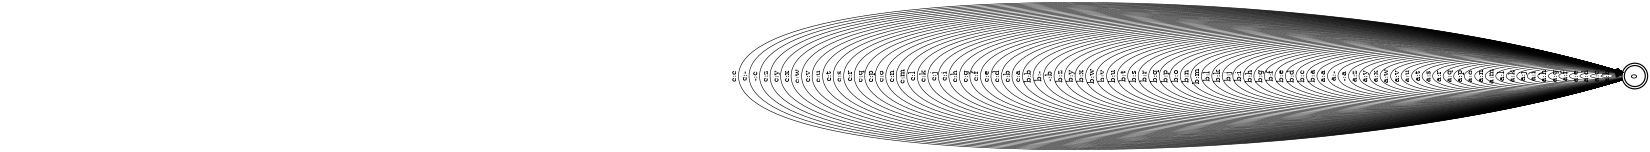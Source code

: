 digraph FST {
rankdir = LR;
size = "8.5,11";
label = "";
center = 1;
orientation = Landscape;
ranksep = "0.4";
nodesep = "0.25";
0 [label = "0", shape = doublecircle, style = bold, fontsize = 14]
	0 -> 0 [label = "a:b", fontsize = 14];
	0 -> 0 [label = "a:c", fontsize = 14];
	0 -> 0 [label = "a:d", fontsize = 14];
	0 -> 0 [label = "a:e", fontsize = 14];
	0 -> 0 [label = "a:f", fontsize = 14];
	0 -> 0 [label = "a:g", fontsize = 14];
	0 -> 0 [label = "a:h", fontsize = 14];
	0 -> 0 [label = "a:i", fontsize = 14];
	0 -> 0 [label = "a:j", fontsize = 14];
	0 -> 0 [label = "a:k", fontsize = 14];
	0 -> 0 [label = "a:l", fontsize = 14];
	0 -> 0 [label = "a:m", fontsize = 14];
	0 -> 0 [label = "a:n", fontsize = 14];
	0 -> 0 [label = "a:o", fontsize = 14];
	0 -> 0 [label = "a:p", fontsize = 14];
	0 -> 0 [label = "a:q", fontsize = 14];
	0 -> 0 [label = "a:r", fontsize = 14];
	0 -> 0 [label = "a:s", fontsize = 14];
	0 -> 0 [label = "a:t", fontsize = 14];
	0 -> 0 [label = "a:u", fontsize = 14];
	0 -> 0 [label = "a:v", fontsize = 14];
	0 -> 0 [label = "a:w", fontsize = 14];
	0 -> 0 [label = "a:x", fontsize = 14];
	0 -> 0 [label = "a:y", fontsize = 14];
	0 -> 0 [label = "a:z", fontsize = 14];
	0 -> 0 [label = "-:a", fontsize = 14];
	0 -> 0 [label = "a:-", fontsize = 14];
	0 -> 0 [label = "a:a", fontsize = 14];
	0 -> 0 [label = "b:a", fontsize = 14];
	0 -> 0 [label = "b:c", fontsize = 14];
	0 -> 0 [label = "b:d", fontsize = 14];
	0 -> 0 [label = "b:e", fontsize = 14];
	0 -> 0 [label = "b:f", fontsize = 14];
	0 -> 0 [label = "b:g", fontsize = 14];
	0 -> 0 [label = "b:h", fontsize = 14];
	0 -> 0 [label = "b:i", fontsize = 14];
	0 -> 0 [label = "b:j", fontsize = 14];
	0 -> 0 [label = "b:k", fontsize = 14];
	0 -> 0 [label = "b:l", fontsize = 14];
	0 -> 0 [label = "b:m", fontsize = 14];
	0 -> 0 [label = "b:n", fontsize = 14];
	0 -> 0 [label = "b:o", fontsize = 14];
	0 -> 0 [label = "b:p", fontsize = 14];
	0 -> 0 [label = "b:q", fontsize = 14];
	0 -> 0 [label = "b:r", fontsize = 14];
	0 -> 0 [label = "b:s", fontsize = 14];
	0 -> 0 [label = "b:t", fontsize = 14];
	0 -> 0 [label = "b:u", fontsize = 14];
	0 -> 0 [label = "b:v", fontsize = 14];
	0 -> 0 [label = "b:w", fontsize = 14];
	0 -> 0 [label = "b:x", fontsize = 14];
	0 -> 0 [label = "b:y", fontsize = 14];
	0 -> 0 [label = "b:z", fontsize = 14];
	0 -> 0 [label = "-:b", fontsize = 14];
	0 -> 0 [label = "b:-", fontsize = 14];
	0 -> 0 [label = "b:b", fontsize = 14];
	0 -> 0 [label = "c:a", fontsize = 14];
	0 -> 0 [label = "c:b", fontsize = 14];
	0 -> 0 [label = "c:d", fontsize = 14];
	0 -> 0 [label = "c:e", fontsize = 14];
	0 -> 0 [label = "c:f", fontsize = 14];
	0 -> 0 [label = "c:g", fontsize = 14];
	0 -> 0 [label = "c:h", fontsize = 14];
	0 -> 0 [label = "c:i", fontsize = 14];
	0 -> 0 [label = "c:j", fontsize = 14];
	0 -> 0 [label = "c:k", fontsize = 14];
	0 -> 0 [label = "c:l", fontsize = 14];
	0 -> 0 [label = "c:m", fontsize = 14];
	0 -> 0 [label = "c:n", fontsize = 14];
	0 -> 0 [label = "c:o", fontsize = 14];
	0 -> 0 [label = "c:p", fontsize = 14];
	0 -> 0 [label = "c:q", fontsize = 14];
	0 -> 0 [label = "c:r", fontsize = 14];
	0 -> 0 [label = "c:s", fontsize = 14];
	0 -> 0 [label = "c:t", fontsize = 14];
	0 -> 0 [label = "c:u", fontsize = 14];
	0 -> 0 [label = "c:v", fontsize = 14];
	0 -> 0 [label = "c:w", fontsize = 14];
	0 -> 0 [label = "c:x", fontsize = 14];
	0 -> 0 [label = "c:y", fontsize = 14];
	0 -> 0 [label = "c:z", fontsize = 14];
	0 -> 0 [label = "-:c", fontsize = 14];
	0 -> 0 [label = "c:-", fontsize = 14];
	0 -> 0 [label = "c:c", fontsize = 14];
}
